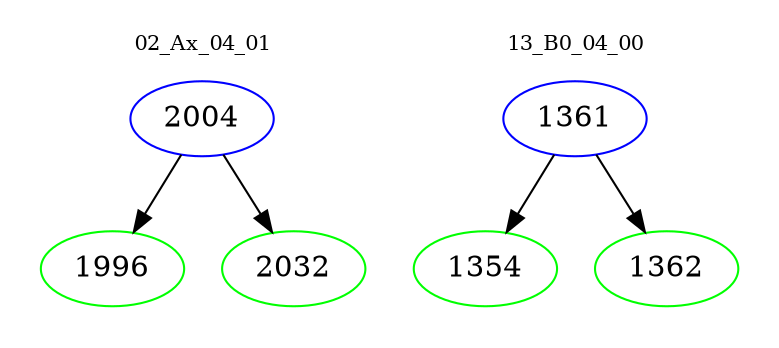 digraph{
subgraph cluster_0 {
color = white
label = "02_Ax_04_01";
fontsize=10;
T0_2004 [label="2004", color="blue"]
T0_2004 -> T0_1996 [color="black"]
T0_1996 [label="1996", color="green"]
T0_2004 -> T0_2032 [color="black"]
T0_2032 [label="2032", color="green"]
}
subgraph cluster_1 {
color = white
label = "13_B0_04_00";
fontsize=10;
T1_1361 [label="1361", color="blue"]
T1_1361 -> T1_1354 [color="black"]
T1_1354 [label="1354", color="green"]
T1_1361 -> T1_1362 [color="black"]
T1_1362 [label="1362", color="green"]
}
}
